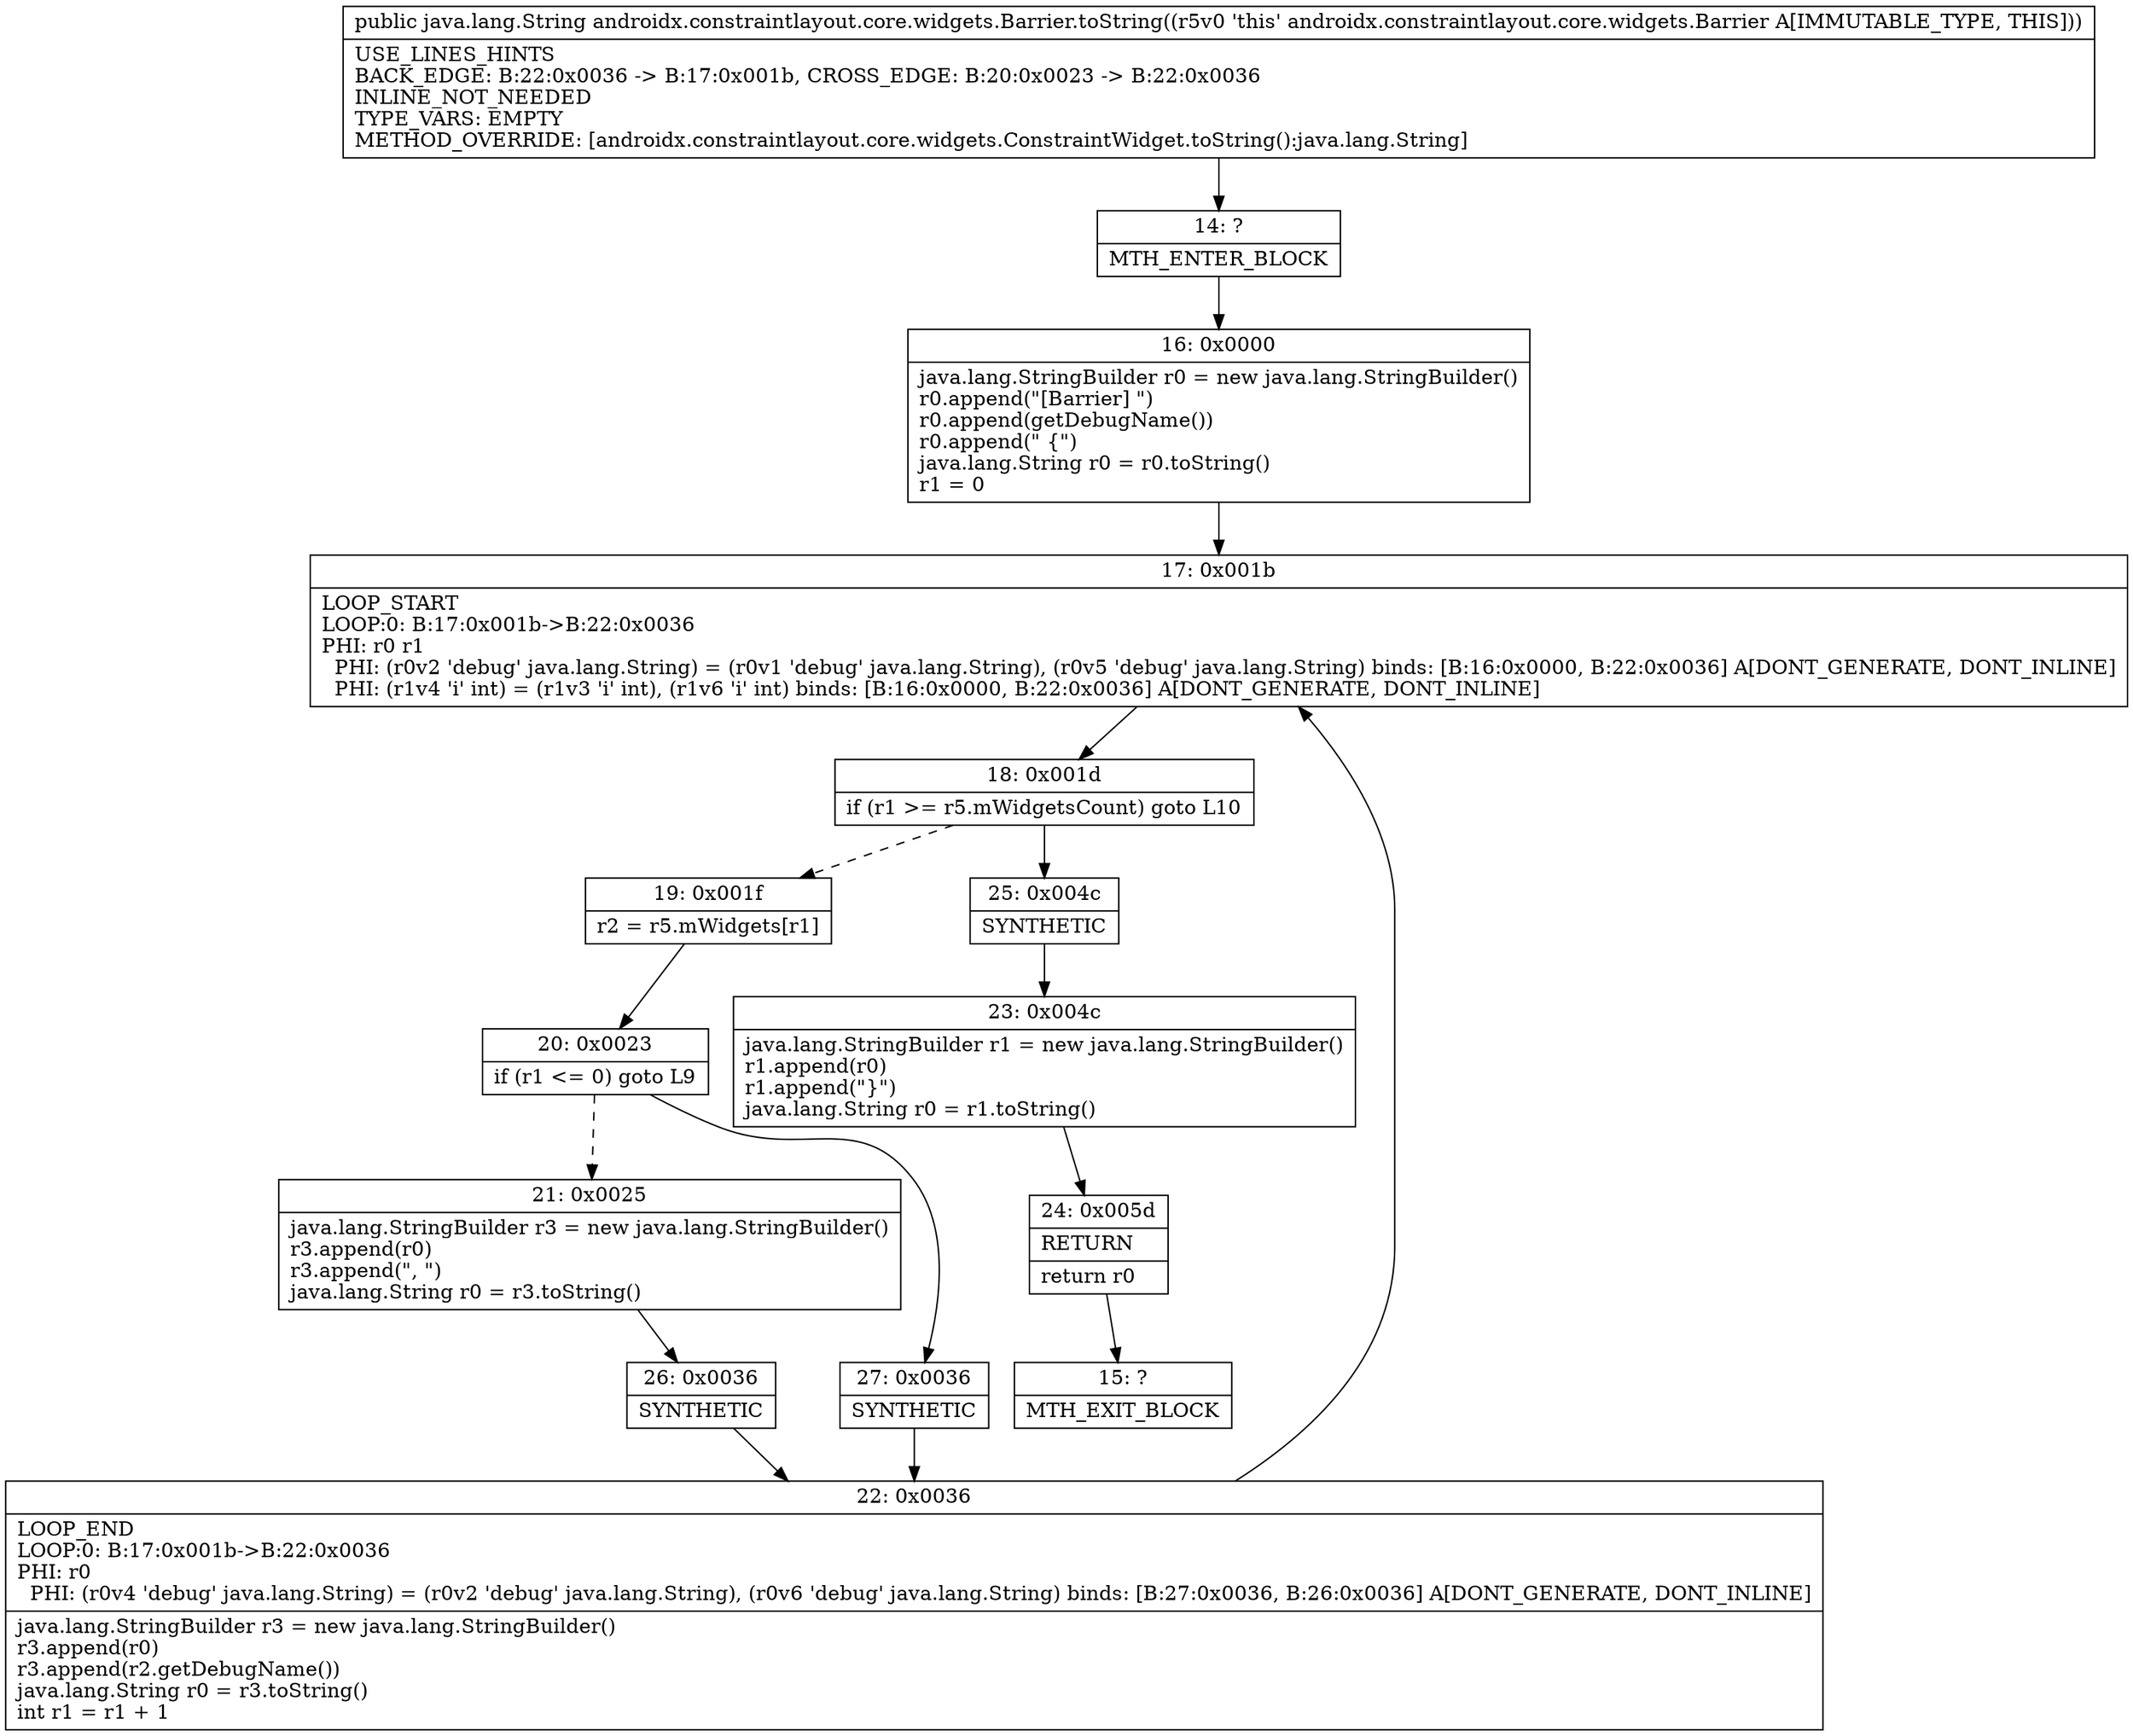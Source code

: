 digraph "CFG forandroidx.constraintlayout.core.widgets.Barrier.toString()Ljava\/lang\/String;" {
Node_14 [shape=record,label="{14\:\ ?|MTH_ENTER_BLOCK\l}"];
Node_16 [shape=record,label="{16\:\ 0x0000|java.lang.StringBuilder r0 = new java.lang.StringBuilder()\lr0.append(\"[Barrier] \")\lr0.append(getDebugName())\lr0.append(\" \{\")\ljava.lang.String r0 = r0.toString()\lr1 = 0\l}"];
Node_17 [shape=record,label="{17\:\ 0x001b|LOOP_START\lLOOP:0: B:17:0x001b\-\>B:22:0x0036\lPHI: r0 r1 \l  PHI: (r0v2 'debug' java.lang.String) = (r0v1 'debug' java.lang.String), (r0v5 'debug' java.lang.String) binds: [B:16:0x0000, B:22:0x0036] A[DONT_GENERATE, DONT_INLINE]\l  PHI: (r1v4 'i' int) = (r1v3 'i' int), (r1v6 'i' int) binds: [B:16:0x0000, B:22:0x0036] A[DONT_GENERATE, DONT_INLINE]\l}"];
Node_18 [shape=record,label="{18\:\ 0x001d|if (r1 \>= r5.mWidgetsCount) goto L10\l}"];
Node_19 [shape=record,label="{19\:\ 0x001f|r2 = r5.mWidgets[r1]\l}"];
Node_20 [shape=record,label="{20\:\ 0x0023|if (r1 \<= 0) goto L9\l}"];
Node_21 [shape=record,label="{21\:\ 0x0025|java.lang.StringBuilder r3 = new java.lang.StringBuilder()\lr3.append(r0)\lr3.append(\", \")\ljava.lang.String r0 = r3.toString()\l}"];
Node_26 [shape=record,label="{26\:\ 0x0036|SYNTHETIC\l}"];
Node_22 [shape=record,label="{22\:\ 0x0036|LOOP_END\lLOOP:0: B:17:0x001b\-\>B:22:0x0036\lPHI: r0 \l  PHI: (r0v4 'debug' java.lang.String) = (r0v2 'debug' java.lang.String), (r0v6 'debug' java.lang.String) binds: [B:27:0x0036, B:26:0x0036] A[DONT_GENERATE, DONT_INLINE]\l|java.lang.StringBuilder r3 = new java.lang.StringBuilder()\lr3.append(r0)\lr3.append(r2.getDebugName())\ljava.lang.String r0 = r3.toString()\lint r1 = r1 + 1\l}"];
Node_27 [shape=record,label="{27\:\ 0x0036|SYNTHETIC\l}"];
Node_25 [shape=record,label="{25\:\ 0x004c|SYNTHETIC\l}"];
Node_23 [shape=record,label="{23\:\ 0x004c|java.lang.StringBuilder r1 = new java.lang.StringBuilder()\lr1.append(r0)\lr1.append(\"\}\")\ljava.lang.String r0 = r1.toString()\l}"];
Node_24 [shape=record,label="{24\:\ 0x005d|RETURN\l|return r0\l}"];
Node_15 [shape=record,label="{15\:\ ?|MTH_EXIT_BLOCK\l}"];
MethodNode[shape=record,label="{public java.lang.String androidx.constraintlayout.core.widgets.Barrier.toString((r5v0 'this' androidx.constraintlayout.core.widgets.Barrier A[IMMUTABLE_TYPE, THIS]))  | USE_LINES_HINTS\lBACK_EDGE: B:22:0x0036 \-\> B:17:0x001b, CROSS_EDGE: B:20:0x0023 \-\> B:22:0x0036\lINLINE_NOT_NEEDED\lTYPE_VARS: EMPTY\lMETHOD_OVERRIDE: [androidx.constraintlayout.core.widgets.ConstraintWidget.toString():java.lang.String]\l}"];
MethodNode -> Node_14;Node_14 -> Node_16;
Node_16 -> Node_17;
Node_17 -> Node_18;
Node_18 -> Node_19[style=dashed];
Node_18 -> Node_25;
Node_19 -> Node_20;
Node_20 -> Node_21[style=dashed];
Node_20 -> Node_27;
Node_21 -> Node_26;
Node_26 -> Node_22;
Node_22 -> Node_17;
Node_27 -> Node_22;
Node_25 -> Node_23;
Node_23 -> Node_24;
Node_24 -> Node_15;
}

